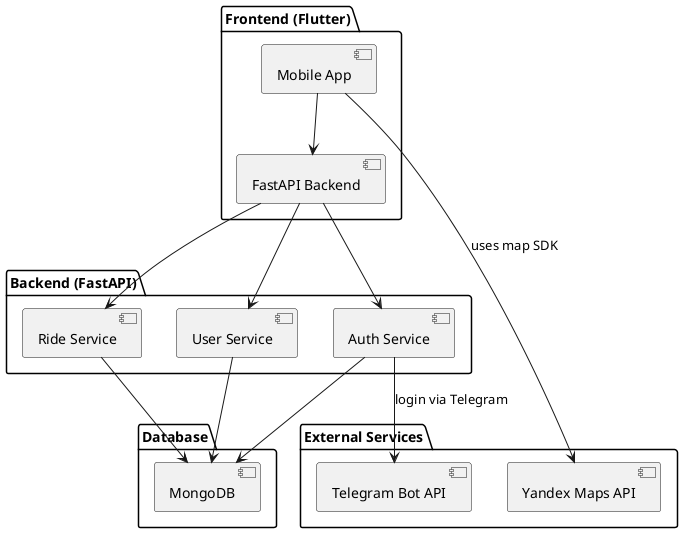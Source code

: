 @startuml
package "Frontend (Flutter)" {
  [Mobile App] --> [FastAPI Backend]
}

package "Backend (FastAPI)" {
  [FastAPI Backend] --> [Auth Service]
  [FastAPI Backend] --> [Ride Service]
  [FastAPI Backend] --> [User Service]
}

package "Database" {
  [MongoDB]
}

[Ride Service] --> [MongoDB]
[User Service] --> [MongoDB]
[Auth Service] --> [MongoDB]

package "External Services" {
  [Telegram Bot API] as Telegram
  [Yandex Maps API] as Maps
}

[Auth Service] --> Telegram : login via Telegram
[Mobile App] --> Maps : uses map SDK
@enduml
